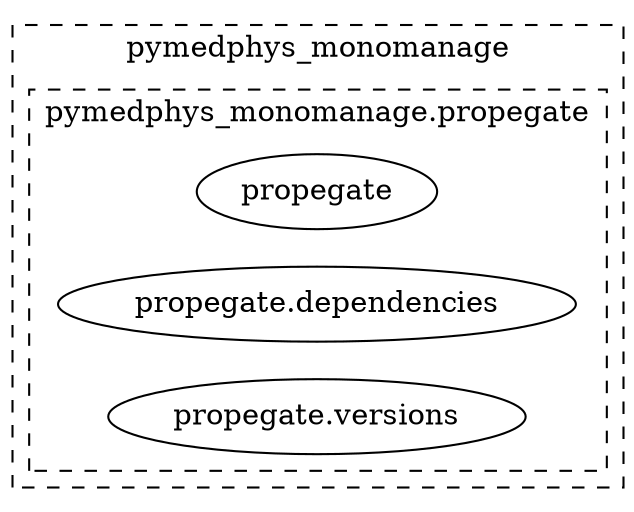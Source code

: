 strict digraph  {
    rankdir = LR;

    subgraph cluster_0 {
        
        label = "pymedphys_monomanage";
        style = dashed;

        subgraph cluster_1 {
            { rank = same; "pymedphys_monomanage.propegate"; "pymedphys_monomanage.propegate.dependencies"; "pymedphys_monomanage.propegate.versions"; }

            label = "pymedphys_monomanage.propegate"
        }
    }

    "pymedphys_monomanage.propegate.versions" [label="propegate.versions"];
    "pymedphys_monomanage.propegate.dependencies" [label="propegate.dependencies"];
    "pymedphys_monomanage.propegate" [label="propegate"];

}
